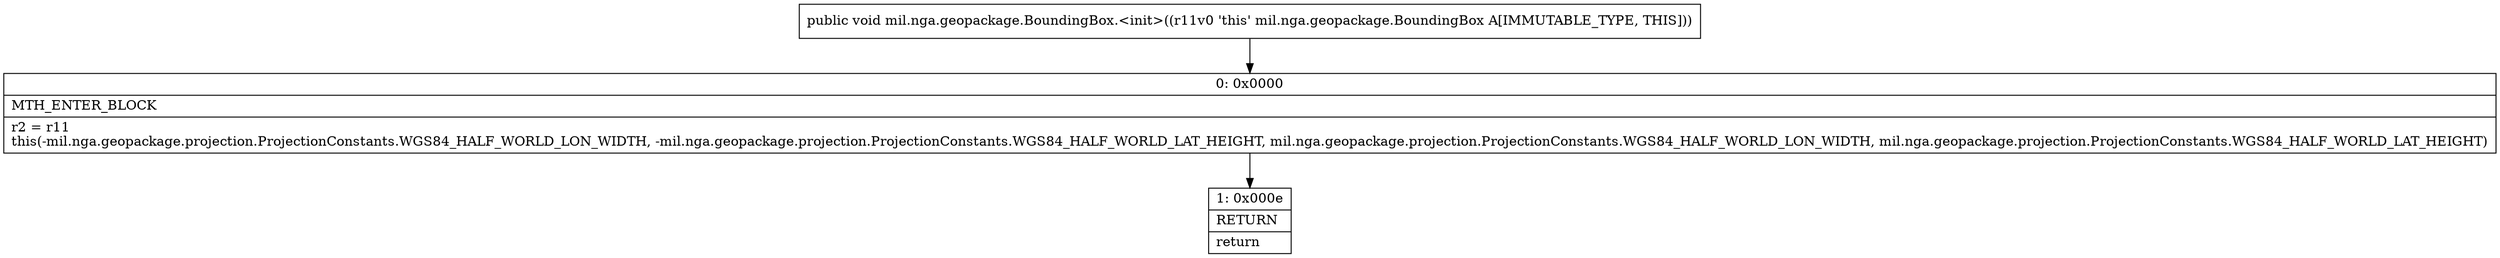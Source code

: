 digraph "CFG formil.nga.geopackage.BoundingBox.\<init\>()V" {
Node_0 [shape=record,label="{0\:\ 0x0000|MTH_ENTER_BLOCK\l|r2 = r11\lthis(\-mil.nga.geopackage.projection.ProjectionConstants.WGS84_HALF_WORLD_LON_WIDTH, \-mil.nga.geopackage.projection.ProjectionConstants.WGS84_HALF_WORLD_LAT_HEIGHT, mil.nga.geopackage.projection.ProjectionConstants.WGS84_HALF_WORLD_LON_WIDTH, mil.nga.geopackage.projection.ProjectionConstants.WGS84_HALF_WORLD_LAT_HEIGHT)\l}"];
Node_1 [shape=record,label="{1\:\ 0x000e|RETURN\l|return\l}"];
MethodNode[shape=record,label="{public void mil.nga.geopackage.BoundingBox.\<init\>((r11v0 'this' mil.nga.geopackage.BoundingBox A[IMMUTABLE_TYPE, THIS])) }"];
MethodNode -> Node_0;
Node_0 -> Node_1;
}

